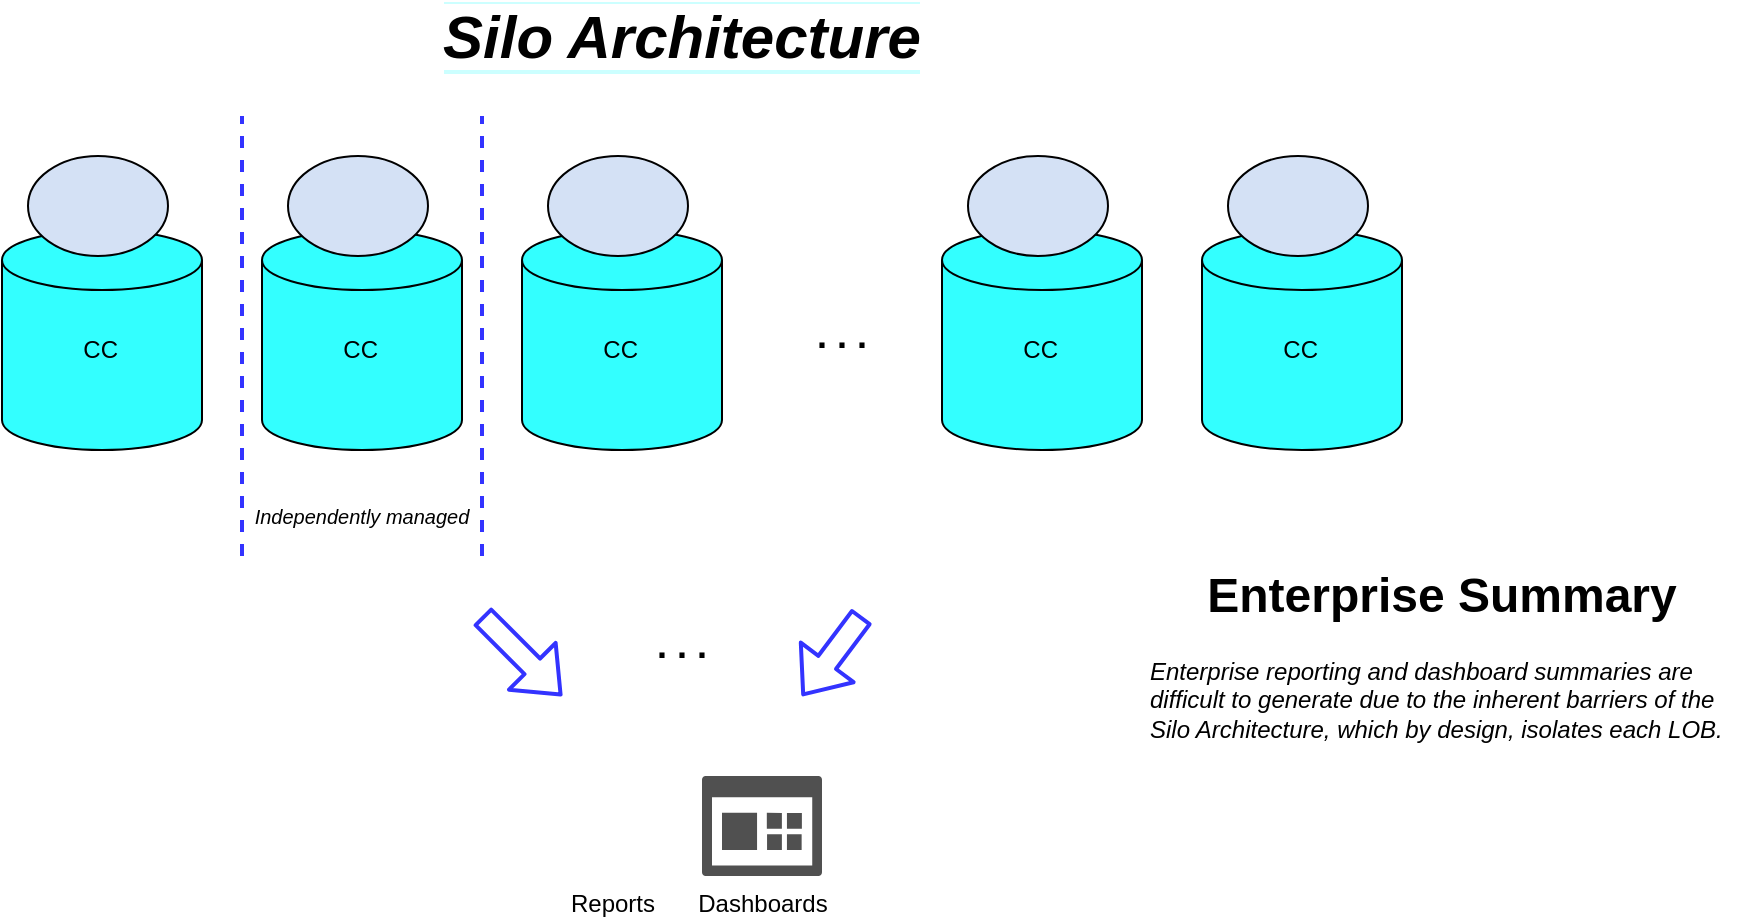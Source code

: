 <mxfile version="14.9.2" type="device"><diagram id="JwzIYjcVXGkYiCUqtoiE" name="Page-1"><mxGraphModel dx="1117" dy="876" grid="1" gridSize="10" guides="1" tooltips="1" connect="1" arrows="1" fold="1" page="1" pageScale="1" pageWidth="1100" pageHeight="850" math="0" shadow="0"><root><mxCell id="0"/><mxCell id="1" parent="0"/><mxCell id="PZrxYL6hX7Bx68-VCOan-5" value="" style="group" parent="1" vertex="1" connectable="0"><mxGeometry x="160" y="170" width="100" height="147" as="geometry"/></mxCell><mxCell id="PZrxYL6hX7Bx68-VCOan-1" value="" style="shape=cylinder3;whiteSpace=wrap;html=1;boundedLbl=1;backgroundOutline=1;size=15;fillColor=#33FFFF;" parent="PZrxYL6hX7Bx68-VCOan-5" vertex="1"><mxGeometry y="37" width="100" height="110" as="geometry"/></mxCell><mxCell id="PZrxYL6hX7Bx68-VCOan-2" value="" style="ellipse;whiteSpace=wrap;html=1;fillColor=#D4E1F5;" parent="PZrxYL6hX7Bx68-VCOan-5" vertex="1"><mxGeometry x="13" width="70" height="50" as="geometry"/></mxCell><mxCell id="PZrxYL6hX7Bx68-VCOan-4" value="&lt;span style=&quot;&quot;&gt;CC&amp;nbsp;&lt;/span&gt;" style="text;html=1;strokeColor=none;fillColor=none;align=center;verticalAlign=middle;whiteSpace=wrap;rounded=0;labelBackgroundColor=none;" parent="PZrxYL6hX7Bx68-VCOan-5" vertex="1"><mxGeometry x="31" y="87" width="40" height="20" as="geometry"/></mxCell><mxCell id="E5UCMJYjSSzn6Sn1XXUR-7" value="" style="shape=image;html=1;verticalAlign=top;verticalLabelPosition=bottom;labelBackgroundColor=#ffffff;imageAspect=0;aspect=fixed;image=https://cdn1.iconfinder.com/data/icons/computer-hardware-glyphs-vol-2/52/headphone__device__speaker__earphone__headset__communication__support-128.png;sketch=0;opacity=20;" parent="PZrxYL6hX7Bx68-VCOan-5" vertex="1"><mxGeometry x="32" y="6" width="38" height="38" as="geometry"/></mxCell><mxCell id="PZrxYL6hX7Bx68-VCOan-16" value="" style="group" parent="1" vertex="1" connectable="0"><mxGeometry x="760" y="170" width="100" height="147" as="geometry"/></mxCell><mxCell id="PZrxYL6hX7Bx68-VCOan-17" value="" style="shape=cylinder3;whiteSpace=wrap;html=1;boundedLbl=1;backgroundOutline=1;size=15;fillColor=#33FFFF;" parent="PZrxYL6hX7Bx68-VCOan-16" vertex="1"><mxGeometry y="37" width="100" height="110" as="geometry"/></mxCell><mxCell id="PZrxYL6hX7Bx68-VCOan-18" value="" style="ellipse;whiteSpace=wrap;html=1;fillColor=#D4E1F5;" parent="PZrxYL6hX7Bx68-VCOan-16" vertex="1"><mxGeometry x="13" width="70" height="50" as="geometry"/></mxCell><mxCell id="PZrxYL6hX7Bx68-VCOan-20" value="CC&amp;nbsp;" style="text;html=1;strokeColor=none;fillColor=none;align=center;verticalAlign=middle;whiteSpace=wrap;rounded=0;labelBackgroundColor=none;" parent="PZrxYL6hX7Bx68-VCOan-16" vertex="1"><mxGeometry x="31" y="87" width="40" height="20" as="geometry"/></mxCell><mxCell id="E5UCMJYjSSzn6Sn1XXUR-10" value="" style="shape=image;html=1;verticalAlign=top;verticalLabelPosition=bottom;labelBackgroundColor=#ffffff;imageAspect=0;aspect=fixed;image=https://cdn1.iconfinder.com/data/icons/computer-hardware-glyphs-vol-2/52/headphone__device__speaker__earphone__headset__communication__support-128.png;sketch=0;opacity=20;" parent="PZrxYL6hX7Bx68-VCOan-16" vertex="1"><mxGeometry x="31" y="6" width="38" height="38" as="geometry"/></mxCell><mxCell id="PZrxYL6hX7Bx68-VCOan-21" value="" style="group" parent="1" vertex="1" connectable="0"><mxGeometry x="290" y="170" width="100" height="147" as="geometry"/></mxCell><mxCell id="PZrxYL6hX7Bx68-VCOan-22" value="" style="shape=cylinder3;whiteSpace=wrap;html=1;boundedLbl=1;backgroundOutline=1;size=15;fillColor=#33FFFF;" parent="PZrxYL6hX7Bx68-VCOan-21" vertex="1"><mxGeometry y="37" width="100" height="110" as="geometry"/></mxCell><mxCell id="PZrxYL6hX7Bx68-VCOan-23" value="" style="ellipse;whiteSpace=wrap;html=1;fillColor=#D4E1F5;" parent="PZrxYL6hX7Bx68-VCOan-21" vertex="1"><mxGeometry x="13" width="70" height="50" as="geometry"/></mxCell><mxCell id="PZrxYL6hX7Bx68-VCOan-25" value="CC&amp;nbsp;" style="text;html=1;strokeColor=none;fillColor=none;align=center;verticalAlign=middle;whiteSpace=wrap;rounded=0;labelBackgroundColor=none;" parent="PZrxYL6hX7Bx68-VCOan-21" vertex="1"><mxGeometry x="31" y="87" width="40" height="20" as="geometry"/></mxCell><mxCell id="E5UCMJYjSSzn6Sn1XXUR-1" value="" style="shape=image;html=1;verticalAlign=top;verticalLabelPosition=bottom;labelBackgroundColor=#ffffff;imageAspect=0;aspect=fixed;image=https://cdn1.iconfinder.com/data/icons/computer-hardware-glyphs-vol-2/52/headphone__device__speaker__earphone__headset__communication__support-128.png;sketch=0;opacity=20;" parent="PZrxYL6hX7Bx68-VCOan-21" vertex="1"><mxGeometry x="29" y="6" width="38" height="38" as="geometry"/></mxCell><mxCell id="PZrxYL6hX7Bx68-VCOan-26" value="" style="group" parent="1" vertex="1" connectable="0"><mxGeometry x="420" y="170" width="100" height="147" as="geometry"/></mxCell><mxCell id="Nsb4UkgbogANvd0-ICmA-1" value="" style="group" vertex="1" connectable="0" parent="PZrxYL6hX7Bx68-VCOan-26"><mxGeometry width="100" height="147" as="geometry"/></mxCell><mxCell id="PZrxYL6hX7Bx68-VCOan-27" value="" style="shape=cylinder3;whiteSpace=wrap;html=1;boundedLbl=1;backgroundOutline=1;size=15;fillColor=#33FFFF;" parent="Nsb4UkgbogANvd0-ICmA-1" vertex="1"><mxGeometry y="37" width="100" height="110" as="geometry"/></mxCell><mxCell id="PZrxYL6hX7Bx68-VCOan-28" value="" style="ellipse;whiteSpace=wrap;html=1;fillColor=#D4E1F5;" parent="Nsb4UkgbogANvd0-ICmA-1" vertex="1"><mxGeometry x="13" width="70" height="50" as="geometry"/></mxCell><mxCell id="PZrxYL6hX7Bx68-VCOan-30" value="CC&amp;nbsp;" style="text;html=1;strokeColor=none;fillColor=none;align=center;verticalAlign=middle;whiteSpace=wrap;rounded=0;labelBackgroundColor=none;" parent="Nsb4UkgbogANvd0-ICmA-1" vertex="1"><mxGeometry x="31" y="87" width="40" height="20" as="geometry"/></mxCell><mxCell id="E5UCMJYjSSzn6Sn1XXUR-8" value="" style="shape=image;html=1;verticalAlign=top;verticalLabelPosition=bottom;labelBackgroundColor=#ffffff;imageAspect=0;aspect=fixed;image=https://cdn1.iconfinder.com/data/icons/computer-hardware-glyphs-vol-2/52/headphone__device__speaker__earphone__headset__communication__support-128.png;sketch=0;opacity=20;" parent="Nsb4UkgbogANvd0-ICmA-1" vertex="1"><mxGeometry x="29" y="6" width="38" height="38" as="geometry"/></mxCell><mxCell id="PZrxYL6hX7Bx68-VCOan-31" value="" style="group" parent="1" vertex="1" connectable="0"><mxGeometry x="630" y="170" width="100" height="147" as="geometry"/></mxCell><mxCell id="PZrxYL6hX7Bx68-VCOan-32" value="" style="shape=cylinder3;whiteSpace=wrap;html=1;boundedLbl=1;backgroundOutline=1;size=15;fillColor=#33FFFF;" parent="PZrxYL6hX7Bx68-VCOan-31" vertex="1"><mxGeometry y="37" width="100" height="110" as="geometry"/></mxCell><mxCell id="PZrxYL6hX7Bx68-VCOan-33" value="" style="ellipse;whiteSpace=wrap;html=1;fillColor=#D4E1F5;" parent="PZrxYL6hX7Bx68-VCOan-31" vertex="1"><mxGeometry x="13" width="70" height="50" as="geometry"/></mxCell><mxCell id="PZrxYL6hX7Bx68-VCOan-35" value="CC&amp;nbsp;" style="text;html=1;strokeColor=none;fillColor=none;align=center;verticalAlign=middle;whiteSpace=wrap;rounded=0;labelBackgroundColor=none;" parent="PZrxYL6hX7Bx68-VCOan-31" vertex="1"><mxGeometry x="31" y="87" width="40" height="20" as="geometry"/></mxCell><mxCell id="E5UCMJYjSSzn6Sn1XXUR-9" value="" style="shape=image;html=1;verticalAlign=top;verticalLabelPosition=bottom;labelBackgroundColor=#ffffff;imageAspect=0;aspect=fixed;image=https://cdn1.iconfinder.com/data/icons/computer-hardware-glyphs-vol-2/52/headphone__device__speaker__earphone__headset__communication__support-128.png;sketch=0;opacity=20;" parent="PZrxYL6hX7Bx68-VCOan-31" vertex="1"><mxGeometry x="31" y="6" width="38" height="38" as="geometry"/></mxCell><mxCell id="PZrxYL6hX7Bx68-VCOan-38" value="&lt;span style=&quot;background-color: rgb(255 , 255 , 255)&quot;&gt;&lt;b&gt;&lt;i&gt;Silo Architecture&lt;/i&gt;&lt;/b&gt;&lt;/span&gt;" style="text;html=1;strokeColor=none;fillColor=none;align=center;verticalAlign=middle;whiteSpace=wrap;rounded=0;labelBackgroundColor=#CCFFFF;fontSize=30;" parent="1" vertex="1"><mxGeometry x="309" y="100" width="382" height="20" as="geometry"/></mxCell><mxCell id="Nsb4UkgbogANvd0-ICmA-2" value="&lt;font style=&quot;font-size: 18px&quot;&gt;&lt;b&gt;. . .&lt;/b&gt;&lt;/font&gt;" style="text;html=1;strokeColor=none;fillColor=none;align=center;verticalAlign=middle;whiteSpace=wrap;rounded=0;" vertex="1" parent="1"><mxGeometry x="560" y="250" width="40" height="20" as="geometry"/></mxCell><mxCell id="Nsb4UkgbogANvd0-ICmA-4" value="" style="endArrow=none;dashed=1;html=1;strokeWidth=2;strokeColor=#3333FF;" edge="1" parent="1"><mxGeometry width="50" height="50" relative="1" as="geometry"><mxPoint x="280" y="370" as="sourcePoint"/><mxPoint x="280" y="150" as="targetPoint"/></mxGeometry></mxCell><mxCell id="Nsb4UkgbogANvd0-ICmA-5" value="" style="endArrow=none;dashed=1;html=1;strokeWidth=2;strokeColor=#3333FF;" edge="1" parent="1"><mxGeometry width="50" height="50" relative="1" as="geometry"><mxPoint x="400" y="370" as="sourcePoint"/><mxPoint x="400" y="150" as="targetPoint"/></mxGeometry></mxCell><mxCell id="Nsb4UkgbogANvd0-ICmA-6" value="&lt;i&gt;&lt;font style=&quot;font-size: 10px&quot;&gt;Independently managed&lt;/font&gt;&lt;/i&gt;" style="text;html=1;strokeColor=none;fillColor=none;align=center;verticalAlign=middle;whiteSpace=wrap;rounded=0;" vertex="1" parent="1"><mxGeometry x="265" y="340" width="150" height="20" as="geometry"/></mxCell><mxCell id="Nsb4UkgbogANvd0-ICmA-7" value="Dashboards" style="pointerEvents=1;shadow=0;dashed=0;html=1;strokeColor=none;labelPosition=center;verticalLabelPosition=bottom;verticalAlign=top;align=center;fillColor=#505050;shape=mxgraph.mscae.intune.dashboard" vertex="1" parent="1"><mxGeometry x="510" y="480" width="60" height="50" as="geometry"/></mxCell><mxCell id="Nsb4UkgbogANvd0-ICmA-8" value="" style="shape=flexArrow;endArrow=classic;html=1;strokeColor=#3333FF;strokeWidth=2;" edge="1" parent="1"><mxGeometry width="50" height="50" relative="1" as="geometry"><mxPoint x="590" y="400" as="sourcePoint"/><mxPoint x="560" y="440" as="targetPoint"/></mxGeometry></mxCell><mxCell id="Nsb4UkgbogANvd0-ICmA-9" value="" style="shape=flexArrow;endArrow=classic;html=1;strokeColor=#3333FF;strokeWidth=2;" edge="1" parent="1"><mxGeometry width="50" height="50" relative="1" as="geometry"><mxPoint x="400" y="400" as="sourcePoint"/><mxPoint x="440" y="440" as="targetPoint"/></mxGeometry></mxCell><mxCell id="Nsb4UkgbogANvd0-ICmA-10" value="Reports" style="shape=image;html=1;verticalAlign=top;verticalLabelPosition=bottom;labelBackgroundColor=#ffffff;imageAspect=0;aspect=fixed;image=https://cdn2.iconfinder.com/data/icons/crystalproject/Open-Office-Icons/reports_32.png;fillColor=#66FFFF;" vertex="1" parent="1"><mxGeometry x="440" y="480" width="50" height="50" as="geometry"/></mxCell><mxCell id="Nsb4UkgbogANvd0-ICmA-11" value="&lt;h1&gt;Enterprise Summary&lt;/h1&gt;&lt;p style=&quot;text-align: left&quot;&gt;&lt;i&gt;Enterprise reporting and dashboard summaries are difficult to generate due to the inherent barriers of the Silo Architecture, which by design, isolates each LOB.&lt;/i&gt;&lt;/p&gt;" style="text;html=1;strokeColor=none;fillColor=none;spacing=5;spacingTop=-20;whiteSpace=wrap;overflow=hidden;rounded=0;align=center;" vertex="1" parent="1"><mxGeometry x="730" y="370" width="300" height="120" as="geometry"/></mxCell><mxCell id="Nsb4UkgbogANvd0-ICmA-12" value="&lt;font style=&quot;font-size: 18px&quot;&gt;&lt;b&gt;. . .&lt;/b&gt;&lt;/font&gt;" style="text;html=1;strokeColor=none;fillColor=none;align=center;verticalAlign=middle;whiteSpace=wrap;rounded=0;" vertex="1" parent="1"><mxGeometry x="480" y="405" width="40" height="20" as="geometry"/></mxCell></root></mxGraphModel></diagram></mxfile>